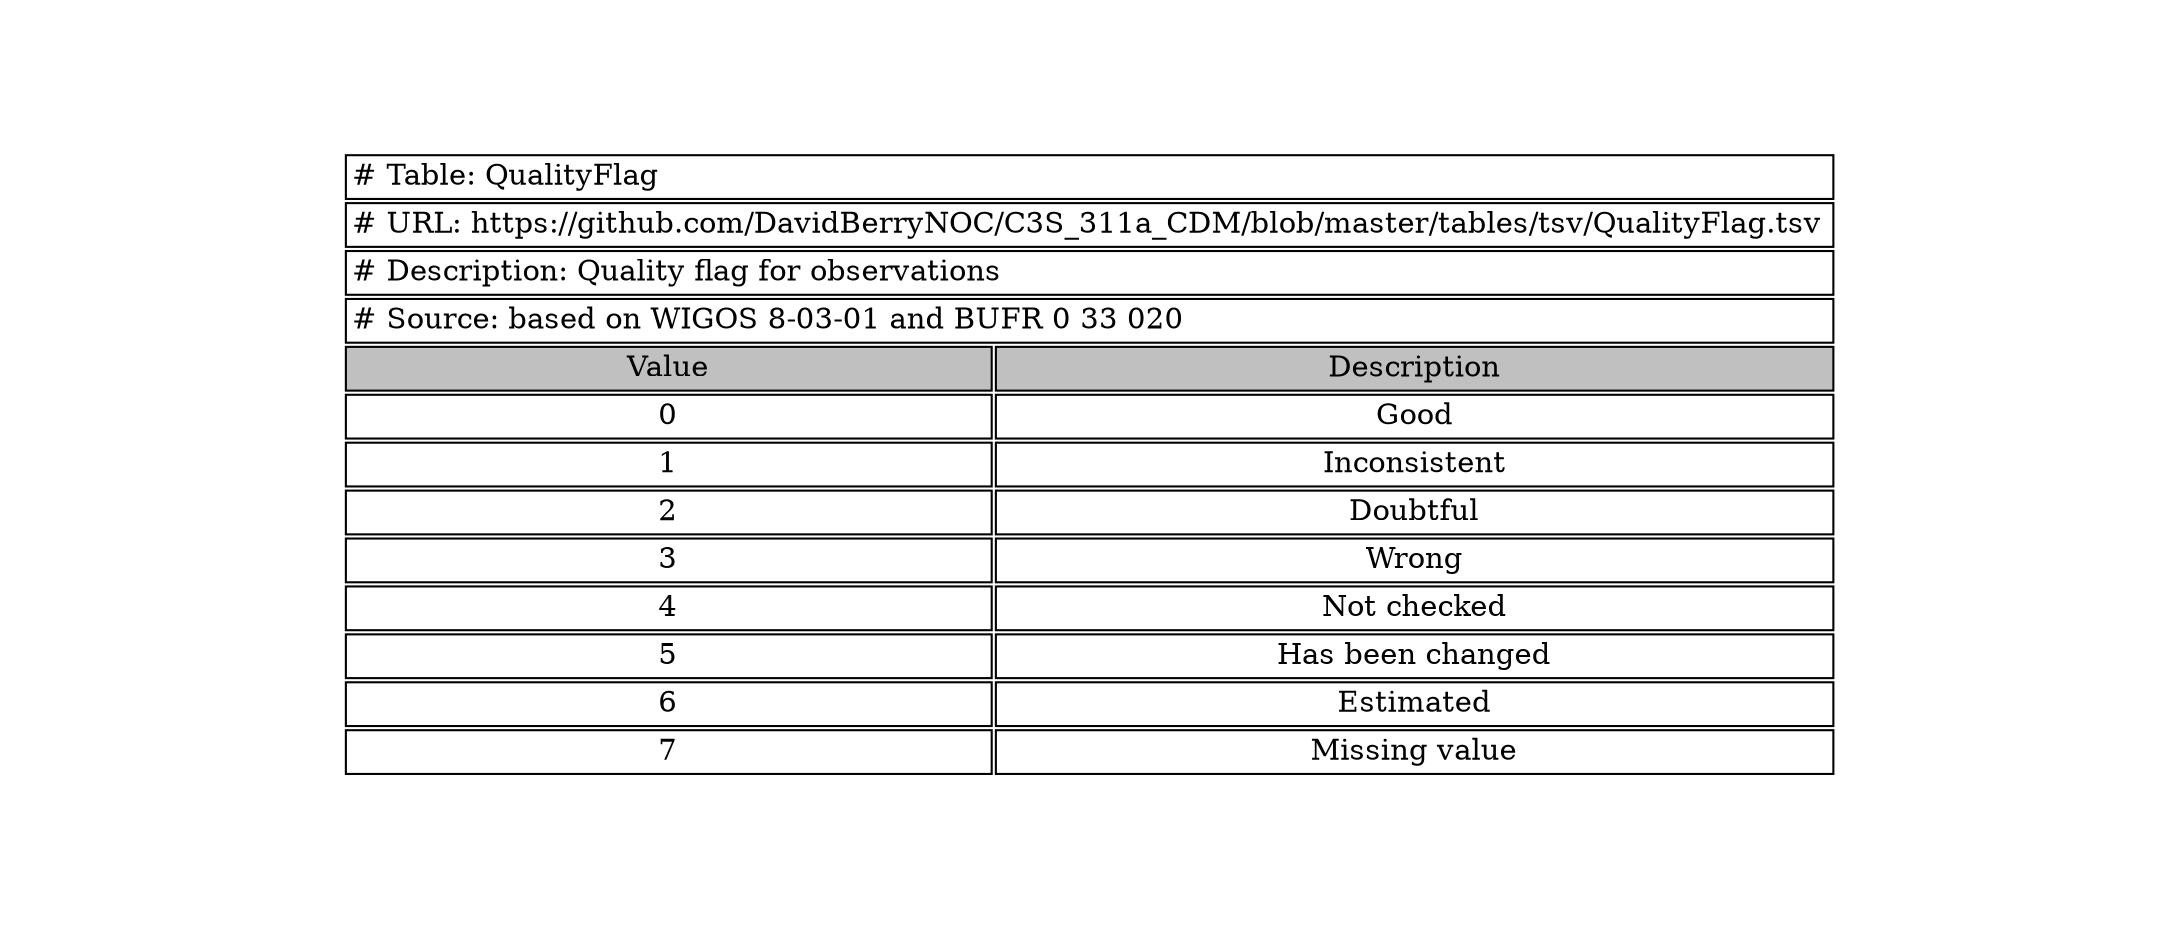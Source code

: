 digraph QualityFlag {
node [color=white]
QualityFlag [label=<<TABLE BORDER="0" CELLBORDER="1" CELLSPACING="2" COLOR="BLACK">
<TR><TD COLSPAN="2" ALIGN="left"># Table: QualityFlag</TD></TR>
<TR><TD COLSPAN="2" ALIGN="left"># URL: https://github.com/DavidBerryNOC/C3S_311a_CDM/blob/master/tables/tsv/QualityFlag.tsv</TD></TR>
<TR><TD ALIGN="left" COLSPAN="2"># Description: Quality flag for observations</TD></TR>
<TR><TD ALIGN="left" COLSPAN="2"># Source: based on WIGOS 8-03-01 and BUFR 0 33 020</TD></TR>
<TR><TD BGCOLOR="GRAY">Value</TD><TD BGCOLOR="GRAY">Description</TD></TR>
<TR><TD>0</TD><TD>Good</TD></TR>
<TR><TD>1</TD><TD>Inconsistent</TD></TR>
<TR><TD>2</TD><TD>Doubtful</TD></TR>
<TR><TD>3</TD><TD>Wrong</TD></TR>
<TR><TD>4</TD><TD>Not checked</TD></TR>
<TR><TD>5</TD><TD>Has been changed</TD></TR>
<TR><TD>6</TD><TD>Estimated</TD></TR>
<TR><TD>7</TD><TD>Missing value</TD></TR>
</TABLE>>];
}
